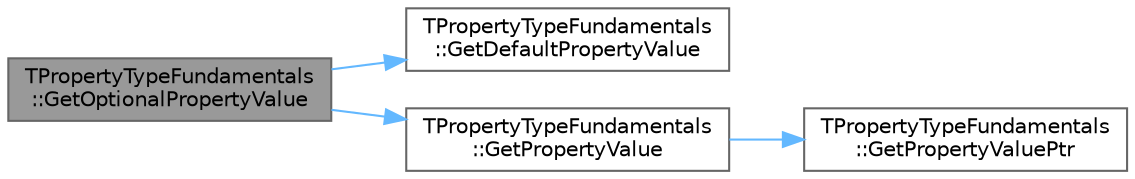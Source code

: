 digraph "TPropertyTypeFundamentals::GetOptionalPropertyValue"
{
 // INTERACTIVE_SVG=YES
 // LATEX_PDF_SIZE
  bgcolor="transparent";
  edge [fontname=Helvetica,fontsize=10,labelfontname=Helvetica,labelfontsize=10];
  node [fontname=Helvetica,fontsize=10,shape=box,height=0.2,width=0.4];
  rankdir="LR";
  Node1 [id="Node000001",label="TPropertyTypeFundamentals\l::GetOptionalPropertyValue",height=0.2,width=0.4,color="gray40", fillcolor="grey60", style="filled", fontcolor="black",tooltip="Get the value of the property from an address, unless it is NULL, then return the default value."];
  Node1 -> Node2 [id="edge1_Node000001_Node000002",color="steelblue1",style="solid",tooltip=" "];
  Node2 [id="Node000002",label="TPropertyTypeFundamentals\l::GetDefaultPropertyValue",height=0.2,width=0.4,color="grey40", fillcolor="white", style="filled",URL="$dd/db1/classTPropertyTypeFundamentals.html#ab80907d9933474778ce6ebc5a6f1d9c4",tooltip="Get the default value of the cpp type, just the default constructor, which works even for things like..."];
  Node1 -> Node3 [id="edge2_Node000001_Node000003",color="steelblue1",style="solid",tooltip=" "];
  Node3 [id="Node000003",label="TPropertyTypeFundamentals\l::GetPropertyValue",height=0.2,width=0.4,color="grey40", fillcolor="white", style="filled",URL="$dd/db1/classTPropertyTypeFundamentals.html#a3bc045aea6c00115f26bfa346a6e3ac8",tooltip="Get the value of the property from an address."];
  Node3 -> Node4 [id="edge3_Node000003_Node000004",color="steelblue1",style="solid",tooltip=" "];
  Node4 [id="Node000004",label="TPropertyTypeFundamentals\l::GetPropertyValuePtr",height=0.2,width=0.4,color="grey40", fillcolor="white", style="filled",URL="$dd/db1/classTPropertyTypeFundamentals.html#a13fb936bf4755b4d45a2ea1e2f96d38e",tooltip="Convert the address of a value of the property to the proper type."];
}
